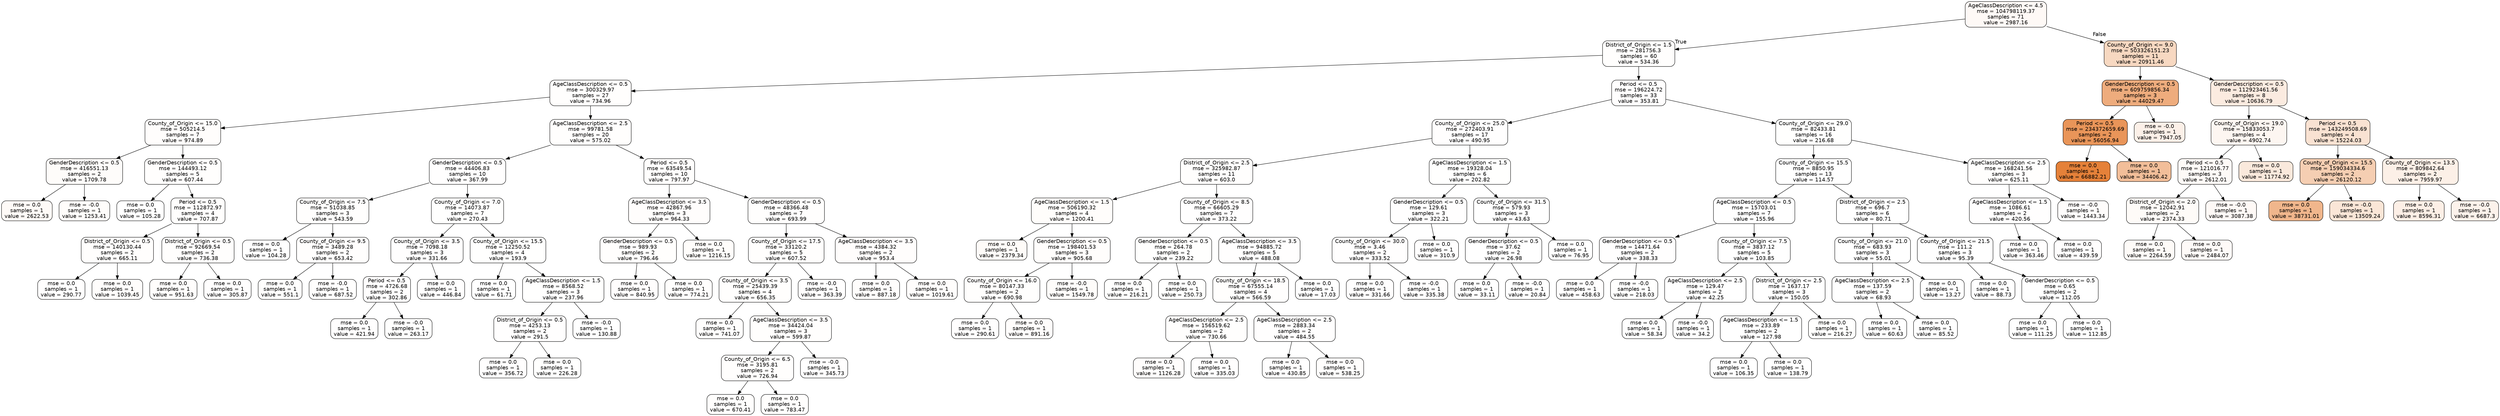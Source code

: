 digraph Tree {
node [shape=box, style="filled, rounded", color="black", fontname=helvetica] ;
edge [fontname=helvetica] ;
0 [label="AgeClassDescription <= 4.5\nmse = 104798119.37\nsamples = 71\nvalue = 2987.16", fillcolor="#fef9f6"] ;
1 [label="District_of_Origin <= 1.5\nmse = 281756.3\nsamples = 60\nvalue = 534.36", fillcolor="#fffefd"] ;
0 -> 1 [labeldistance=2.5, labelangle=45, headlabel="True"] ;
2 [label="AgeClassDescription <= 0.5\nmse = 300329.97\nsamples = 27\nvalue = 734.96", fillcolor="#fffefd"] ;
1 -> 2 ;
3 [label="County_of_Origin <= 15.0\nmse = 505214.5\nsamples = 7\nvalue = 974.89", fillcolor="#fffdfc"] ;
2 -> 3 ;
4 [label="GenderDescription <= 0.5\nmse = 416551.13\nsamples = 2\nvalue = 1709.78", fillcolor="#fefcfa"] ;
3 -> 4 ;
5 [label="mse = 0.0\nsamples = 1\nvalue = 2622.53", fillcolor="#fefaf7"] ;
4 -> 5 ;
6 [label="mse = -0.0\nsamples = 1\nvalue = 1253.41", fillcolor="#fffdfb"] ;
4 -> 6 ;
7 [label="GenderDescription <= 0.5\nmse = 144493.12\nsamples = 5\nvalue = 607.44", fillcolor="#fffefd"] ;
3 -> 7 ;
8 [label="mse = 0.0\nsamples = 1\nvalue = 105.28", fillcolor="#ffffff"] ;
7 -> 8 ;
9 [label="Period <= 0.5\nmse = 112872.97\nsamples = 4\nvalue = 707.87", fillcolor="#fffefd"] ;
7 -> 9 ;
10 [label="District_of_Origin <= 0.5\nmse = 140130.44\nsamples = 2\nvalue = 665.11", fillcolor="#fffefd"] ;
9 -> 10 ;
11 [label="mse = 0.0\nsamples = 1\nvalue = 290.77", fillcolor="#fffefe"] ;
10 -> 11 ;
12 [label="mse = 0.0\nsamples = 1\nvalue = 1039.45", fillcolor="#fffdfc"] ;
10 -> 12 ;
13 [label="District_of_Origin <= 0.5\nmse = 92669.54\nsamples = 2\nvalue = 736.38", fillcolor="#fffefd"] ;
9 -> 13 ;
14 [label="mse = 0.0\nsamples = 1\nvalue = 951.63", fillcolor="#fffdfc"] ;
13 -> 14 ;
15 [label="mse = 0.0\nsamples = 1\nvalue = 305.87", fillcolor="#fffefe"] ;
13 -> 15 ;
16 [label="AgeClassDescription <= 2.5\nmse = 99781.58\nsamples = 20\nvalue = 575.02", fillcolor="#fffefd"] ;
2 -> 16 ;
17 [label="GenderDescription <= 0.5\nmse = 44406.83\nsamples = 10\nvalue = 367.99", fillcolor="#fffefe"] ;
16 -> 17 ;
18 [label="County_of_Origin <= 7.5\nmse = 51038.85\nsamples = 3\nvalue = 543.59", fillcolor="#fffefd"] ;
17 -> 18 ;
19 [label="mse = 0.0\nsamples = 1\nvalue = 104.28", fillcolor="#ffffff"] ;
18 -> 19 ;
20 [label="County_of_Origin <= 9.5\nmse = 3489.28\nsamples = 2\nvalue = 653.42", fillcolor="#fffefd"] ;
18 -> 20 ;
21 [label="mse = 0.0\nsamples = 1\nvalue = 551.1", fillcolor="#fffefd"] ;
20 -> 21 ;
22 [label="mse = -0.0\nsamples = 1\nvalue = 687.52", fillcolor="#fffefd"] ;
20 -> 22 ;
23 [label="County_of_Origin <= 7.0\nmse = 14073.87\nsamples = 7\nvalue = 270.43", fillcolor="#fffffe"] ;
17 -> 23 ;
24 [label="County_of_Origin <= 3.5\nmse = 7098.18\nsamples = 3\nvalue = 331.66", fillcolor="#fffefe"] ;
23 -> 24 ;
25 [label="Period <= 0.5\nmse = 4726.68\nsamples = 2\nvalue = 302.86", fillcolor="#fffefe"] ;
24 -> 25 ;
26 [label="mse = 0.0\nsamples = 1\nvalue = 421.94", fillcolor="#fffefe"] ;
25 -> 26 ;
27 [label="mse = -0.0\nsamples = 1\nvalue = 263.17", fillcolor="#fffffe"] ;
25 -> 27 ;
28 [label="mse = 0.0\nsamples = 1\nvalue = 446.84", fillcolor="#fffefe"] ;
24 -> 28 ;
29 [label="County_of_Origin <= 15.5\nmse = 12250.52\nsamples = 4\nvalue = 193.9", fillcolor="#fffffe"] ;
23 -> 29 ;
30 [label="mse = 0.0\nsamples = 1\nvalue = 61.71", fillcolor="#ffffff"] ;
29 -> 30 ;
31 [label="AgeClassDescription <= 1.5\nmse = 8568.52\nsamples = 3\nvalue = 237.96", fillcolor="#fffffe"] ;
29 -> 31 ;
32 [label="District_of_Origin <= 0.5\nmse = 4253.13\nsamples = 2\nvalue = 291.5", fillcolor="#fffefe"] ;
31 -> 32 ;
33 [label="mse = 0.0\nsamples = 1\nvalue = 356.72", fillcolor="#fffefe"] ;
32 -> 33 ;
34 [label="mse = 0.0\nsamples = 1\nvalue = 226.28", fillcolor="#fffffe"] ;
32 -> 34 ;
35 [label="mse = -0.0\nsamples = 1\nvalue = 130.88", fillcolor="#ffffff"] ;
31 -> 35 ;
36 [label="Period <= 0.5\nmse = 63549.54\nsamples = 10\nvalue = 797.97", fillcolor="#fffefd"] ;
16 -> 36 ;
37 [label="AgeClassDescription <= 3.5\nmse = 42867.96\nsamples = 3\nvalue = 964.33", fillcolor="#fffdfc"] ;
36 -> 37 ;
38 [label="GenderDescription <= 0.5\nmse = 989.93\nsamples = 2\nvalue = 796.46", fillcolor="#fffefd"] ;
37 -> 38 ;
39 [label="mse = 0.0\nsamples = 1\nvalue = 840.95", fillcolor="#fffdfd"] ;
38 -> 39 ;
40 [label="mse = 0.0\nsamples = 1\nvalue = 774.21", fillcolor="#fffefd"] ;
38 -> 40 ;
41 [label="mse = 0.0\nsamples = 1\nvalue = 1216.15", fillcolor="#fffdfb"] ;
37 -> 41 ;
42 [label="GenderDescription <= 0.5\nmse = 48366.48\nsamples = 7\nvalue = 693.99", fillcolor="#fffefd"] ;
36 -> 42 ;
43 [label="County_of_Origin <= 17.5\nmse = 33120.2\nsamples = 5\nvalue = 607.52", fillcolor="#fffefd"] ;
42 -> 43 ;
44 [label="County_of_Origin <= 3.5\nmse = 25439.39\nsamples = 4\nvalue = 656.35", fillcolor="#fffefd"] ;
43 -> 44 ;
45 [label="mse = 0.0\nsamples = 1\nvalue = 741.07", fillcolor="#fffefd"] ;
44 -> 45 ;
46 [label="AgeClassDescription <= 3.5\nmse = 34424.04\nsamples = 3\nvalue = 599.87", fillcolor="#fffefd"] ;
44 -> 46 ;
47 [label="County_of_Origin <= 6.5\nmse = 3195.81\nsamples = 2\nvalue = 726.94", fillcolor="#fffefd"] ;
46 -> 47 ;
48 [label="mse = 0.0\nsamples = 1\nvalue = 670.41", fillcolor="#fffefd"] ;
47 -> 48 ;
49 [label="mse = 0.0\nsamples = 1\nvalue = 783.47", fillcolor="#fffefd"] ;
47 -> 49 ;
50 [label="mse = -0.0\nsamples = 1\nvalue = 345.73", fillcolor="#fffefe"] ;
46 -> 50 ;
51 [label="mse = -0.0\nsamples = 1\nvalue = 363.39", fillcolor="#fffefe"] ;
43 -> 51 ;
52 [label="AgeClassDescription <= 3.5\nmse = 4384.32\nsamples = 2\nvalue = 953.4", fillcolor="#fffdfc"] ;
42 -> 52 ;
53 [label="mse = 0.0\nsamples = 1\nvalue = 887.18", fillcolor="#fffdfc"] ;
52 -> 53 ;
54 [label="mse = 0.0\nsamples = 1\nvalue = 1019.61", fillcolor="#fffdfc"] ;
52 -> 54 ;
55 [label="Period <= 0.5\nmse = 196224.72\nsamples = 33\nvalue = 353.81", fillcolor="#fffefe"] ;
1 -> 55 ;
56 [label="County_of_Origin <= 25.0\nmse = 272403.91\nsamples = 17\nvalue = 490.95", fillcolor="#fffefe"] ;
55 -> 56 ;
57 [label="District_of_Origin <= 2.5\nmse = 325982.87\nsamples = 11\nvalue = 603.0", fillcolor="#fffefd"] ;
56 -> 57 ;
58 [label="AgeClassDescription <= 1.5\nmse = 506190.32\nsamples = 4\nvalue = 1200.41", fillcolor="#fffdfb"] ;
57 -> 58 ;
59 [label="mse = 0.0\nsamples = 1\nvalue = 2379.34", fillcolor="#fefbf8"] ;
58 -> 59 ;
60 [label="GenderDescription <= 0.5\nmse = 198401.53\nsamples = 3\nvalue = 905.68", fillcolor="#fffdfc"] ;
58 -> 60 ;
61 [label="County_of_Origin <= 16.0\nmse = 80147.33\nsamples = 2\nvalue = 690.98", fillcolor="#fffefd"] ;
60 -> 61 ;
62 [label="mse = 0.0\nsamples = 1\nvalue = 290.61", fillcolor="#fffefe"] ;
61 -> 62 ;
63 [label="mse = 0.0\nsamples = 1\nvalue = 891.16", fillcolor="#fffdfc"] ;
61 -> 63 ;
64 [label="mse = -0.0\nsamples = 1\nvalue = 1549.78", fillcolor="#fefcfa"] ;
60 -> 64 ;
65 [label="County_of_Origin <= 8.5\nmse = 66605.29\nsamples = 7\nvalue = 373.22", fillcolor="#fffefe"] ;
57 -> 65 ;
66 [label="GenderDescription <= 0.5\nmse = 264.78\nsamples = 2\nvalue = 239.22", fillcolor="#fffffe"] ;
65 -> 66 ;
67 [label="mse = 0.0\nsamples = 1\nvalue = 216.21", fillcolor="#fffffe"] ;
66 -> 67 ;
68 [label="mse = 0.0\nsamples = 1\nvalue = 250.73", fillcolor="#fffffe"] ;
66 -> 68 ;
69 [label="AgeClassDescription <= 3.5\nmse = 94885.72\nsamples = 5\nvalue = 488.08", fillcolor="#fffefe"] ;
65 -> 69 ;
70 [label="County_of_Origin <= 18.5\nmse = 67555.14\nsamples = 4\nvalue = 566.59", fillcolor="#fffefd"] ;
69 -> 70 ;
71 [label="AgeClassDescription <= 2.5\nmse = 156519.62\nsamples = 2\nvalue = 730.66", fillcolor="#fffefd"] ;
70 -> 71 ;
72 [label="mse = 0.0\nsamples = 1\nvalue = 1126.28", fillcolor="#fffdfc"] ;
71 -> 72 ;
73 [label="mse = 0.0\nsamples = 1\nvalue = 335.03", fillcolor="#fffefe"] ;
71 -> 73 ;
74 [label="AgeClassDescription <= 2.5\nmse = 2883.34\nsamples = 2\nvalue = 484.55", fillcolor="#fffefe"] ;
70 -> 74 ;
75 [label="mse = 0.0\nsamples = 1\nvalue = 430.85", fillcolor="#fffefe"] ;
74 -> 75 ;
76 [label="mse = 0.0\nsamples = 1\nvalue = 538.25", fillcolor="#fffefd"] ;
74 -> 76 ;
77 [label="mse = 0.0\nsamples = 1\nvalue = 17.03", fillcolor="#ffffff"] ;
69 -> 77 ;
78 [label="AgeClassDescription <= 1.5\nmse = 19328.04\nsamples = 6\nvalue = 202.82", fillcolor="#fffffe"] ;
56 -> 78 ;
79 [label="GenderDescription <= 0.5\nmse = 129.61\nsamples = 3\nvalue = 322.21", fillcolor="#fffefe"] ;
78 -> 79 ;
80 [label="County_of_Origin <= 30.0\nmse = 3.46\nsamples = 2\nvalue = 333.52", fillcolor="#fffefe"] ;
79 -> 80 ;
81 [label="mse = 0.0\nsamples = 1\nvalue = 331.66", fillcolor="#fffefe"] ;
80 -> 81 ;
82 [label="mse = -0.0\nsamples = 1\nvalue = 335.38", fillcolor="#fffefe"] ;
80 -> 82 ;
83 [label="mse = 0.0\nsamples = 1\nvalue = 310.9", fillcolor="#fffefe"] ;
79 -> 83 ;
84 [label="County_of_Origin <= 31.5\nmse = 579.93\nsamples = 3\nvalue = 43.63", fillcolor="#ffffff"] ;
78 -> 84 ;
85 [label="GenderDescription <= 0.5\nmse = 37.62\nsamples = 2\nvalue = 26.98", fillcolor="#ffffff"] ;
84 -> 85 ;
86 [label="mse = 0.0\nsamples = 1\nvalue = 33.11", fillcolor="#ffffff"] ;
85 -> 86 ;
87 [label="mse = -0.0\nsamples = 1\nvalue = 20.84", fillcolor="#ffffff"] ;
85 -> 87 ;
88 [label="mse = 0.0\nsamples = 1\nvalue = 76.95", fillcolor="#ffffff"] ;
84 -> 88 ;
89 [label="County_of_Origin <= 29.0\nmse = 82433.81\nsamples = 16\nvalue = 216.68", fillcolor="#fffffe"] ;
55 -> 89 ;
90 [label="County_of_Origin <= 15.5\nmse = 8850.95\nsamples = 13\nvalue = 114.57", fillcolor="#ffffff"] ;
89 -> 90 ;
91 [label="AgeClassDescription <= 0.5\nmse = 15703.01\nsamples = 7\nvalue = 155.96", fillcolor="#ffffff"] ;
90 -> 91 ;
92 [label="GenderDescription <= 0.5\nmse = 14471.64\nsamples = 2\nvalue = 338.33", fillcolor="#fffefe"] ;
91 -> 92 ;
93 [label="mse = 0.0\nsamples = 1\nvalue = 458.63", fillcolor="#fffefe"] ;
92 -> 93 ;
94 [label="mse = -0.0\nsamples = 1\nvalue = 218.03", fillcolor="#fffffe"] ;
92 -> 94 ;
95 [label="County_of_Origin <= 7.5\nmse = 3837.12\nsamples = 5\nvalue = 103.85", fillcolor="#ffffff"] ;
91 -> 95 ;
96 [label="AgeClassDescription <= 2.5\nmse = 129.47\nsamples = 2\nvalue = 42.25", fillcolor="#ffffff"] ;
95 -> 96 ;
97 [label="mse = 0.0\nsamples = 1\nvalue = 58.34", fillcolor="#ffffff"] ;
96 -> 97 ;
98 [label="mse = -0.0\nsamples = 1\nvalue = 34.2", fillcolor="#ffffff"] ;
96 -> 98 ;
99 [label="District_of_Origin <= 2.5\nmse = 1637.17\nsamples = 3\nvalue = 150.05", fillcolor="#ffffff"] ;
95 -> 99 ;
100 [label="AgeClassDescription <= 1.5\nmse = 233.89\nsamples = 2\nvalue = 127.98", fillcolor="#ffffff"] ;
99 -> 100 ;
101 [label="mse = 0.0\nsamples = 1\nvalue = 106.35", fillcolor="#ffffff"] ;
100 -> 101 ;
102 [label="mse = 0.0\nsamples = 1\nvalue = 138.79", fillcolor="#ffffff"] ;
100 -> 102 ;
103 [label="mse = 0.0\nsamples = 1\nvalue = 216.27", fillcolor="#fffffe"] ;
99 -> 103 ;
104 [label="District_of_Origin <= 2.5\nmse = 696.7\nsamples = 6\nvalue = 80.71", fillcolor="#ffffff"] ;
90 -> 104 ;
105 [label="County_of_Origin <= 21.0\nmse = 683.93\nsamples = 3\nvalue = 55.01", fillcolor="#ffffff"] ;
104 -> 105 ;
106 [label="AgeClassDescription <= 2.5\nmse = 137.59\nsamples = 2\nvalue = 68.93", fillcolor="#ffffff"] ;
105 -> 106 ;
107 [label="mse = 0.0\nsamples = 1\nvalue = 60.63", fillcolor="#ffffff"] ;
106 -> 107 ;
108 [label="mse = 0.0\nsamples = 1\nvalue = 85.52", fillcolor="#ffffff"] ;
106 -> 108 ;
109 [label="mse = 0.0\nsamples = 1\nvalue = 13.27", fillcolor="#ffffff"] ;
105 -> 109 ;
110 [label="County_of_Origin <= 21.5\nmse = 111.2\nsamples = 3\nvalue = 95.39", fillcolor="#ffffff"] ;
104 -> 110 ;
111 [label="mse = 0.0\nsamples = 1\nvalue = 88.73", fillcolor="#ffffff"] ;
110 -> 111 ;
112 [label="GenderDescription <= 0.5\nmse = 0.65\nsamples = 2\nvalue = 112.05", fillcolor="#ffffff"] ;
110 -> 112 ;
113 [label="mse = 0.0\nsamples = 1\nvalue = 111.25", fillcolor="#ffffff"] ;
112 -> 113 ;
114 [label="mse = 0.0\nsamples = 1\nvalue = 112.85", fillcolor="#ffffff"] ;
112 -> 114 ;
115 [label="AgeClassDescription <= 2.5\nmse = 168241.56\nsamples = 3\nvalue = 625.11", fillcolor="#fffefd"] ;
89 -> 115 ;
116 [label="AgeClassDescription <= 1.5\nmse = 1086.61\nsamples = 2\nvalue = 420.56", fillcolor="#fffefe"] ;
115 -> 116 ;
117 [label="mse = 0.0\nsamples = 1\nvalue = 363.46", fillcolor="#fffefe"] ;
116 -> 117 ;
118 [label="mse = 0.0\nsamples = 1\nvalue = 439.59", fillcolor="#fffefe"] ;
116 -> 118 ;
119 [label="mse = -0.0\nsamples = 1\nvalue = 1443.34", fillcolor="#fefcfb"] ;
115 -> 119 ;
120 [label="County_of_Origin <= 9.0\nmse = 503326151.23\nsamples = 11\nvalue = 20911.46", fillcolor="#f7d8c1"] ;
0 -> 120 [labeldistance=2.5, labelangle=-45, headlabel="False"] ;
121 [label="GenderDescription <= 0.5\nmse = 609759856.34\nsamples = 3\nvalue = 44029.47", fillcolor="#eeac7d"] ;
120 -> 121 ;
122 [label="Period <= 0.5\nmse = 234372659.69\nsamples = 2\nvalue = 56056.94", fillcolor="#e99559"] ;
121 -> 122 ;
123 [label="mse = 0.0\nsamples = 1\nvalue = 66882.21", fillcolor="#e58139"] ;
122 -> 123 ;
124 [label="mse = 0.0\nsamples = 1\nvalue = 34406.42", fillcolor="#f2be99"] ;
122 -> 124 ;
125 [label="mse = -0.0\nsamples = 1\nvalue = 7947.05", fillcolor="#fcf0e8"] ;
121 -> 125 ;
126 [label="GenderDescription <= 0.5\nmse = 112923461.56\nsamples = 8\nvalue = 10636.79", fillcolor="#fbebe0"] ;
120 -> 126 ;
127 [label="County_of_Origin <= 19.0\nmse = 15833053.7\nsamples = 4\nvalue = 4902.74", fillcolor="#fdf6f1"] ;
126 -> 127 ;
128 [label="Period <= 0.5\nmse = 121016.77\nsamples = 3\nvalue = 2612.01", fillcolor="#fefaf7"] ;
127 -> 128 ;
129 [label="District_of_Origin <= 2.0\nmse = 12042.91\nsamples = 2\nvalue = 2374.33", fillcolor="#fefbf8"] ;
128 -> 129 ;
130 [label="mse = 0.0\nsamples = 1\nvalue = 2264.59", fillcolor="#fefbf8"] ;
129 -> 130 ;
131 [label="mse = 0.0\nsamples = 1\nvalue = 2484.07", fillcolor="#fefaf8"] ;
129 -> 131 ;
132 [label="mse = -0.0\nsamples = 1\nvalue = 3087.38", fillcolor="#fef9f6"] ;
128 -> 132 ;
133 [label="mse = 0.0\nsamples = 1\nvalue = 11774.92", fillcolor="#fae9dc"] ;
127 -> 133 ;
134 [label="Period <= 0.5\nmse = 143249508.69\nsamples = 4\nvalue = 15224.03", fillcolor="#f9e2d2"] ;
126 -> 134 ;
135 [label="County_of_Origin <= 15.5\nmse = 159034334.6\nsamples = 2\nvalue = 26120.12", fillcolor="#f5ceb2"] ;
134 -> 135 ;
136 [label="mse = 0.0\nsamples = 1\nvalue = 38731.01", fillcolor="#f0b68c"] ;
135 -> 136 ;
137 [label="mse = -0.0\nsamples = 1\nvalue = 13509.24", fillcolor="#fae6d7"] ;
135 -> 137 ;
138 [label="County_of_Origin <= 13.5\nmse = 809842.64\nsamples = 2\nvalue = 7959.97", fillcolor="#fcf0e7"] ;
134 -> 138 ;
139 [label="mse = 0.0\nsamples = 1\nvalue = 8596.31", fillcolor="#fcefe6"] ;
138 -> 139 ;
140 [label="mse = -0.0\nsamples = 1\nvalue = 6687.3", fillcolor="#fcf2eb"] ;
138 -> 140 ;
}